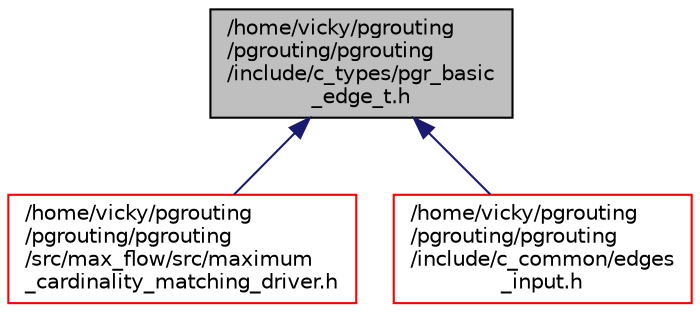 digraph "/home/vicky/pgrouting/pgrouting/pgrouting/include/c_types/pgr_basic_edge_t.h"
{
  edge [fontname="Helvetica",fontsize="10",labelfontname="Helvetica",labelfontsize="10"];
  node [fontname="Helvetica",fontsize="10",shape=record];
  Node4 [label="/home/vicky/pgrouting\l/pgrouting/pgrouting\l/include/c_types/pgr_basic\l_edge_t.h",height=0.2,width=0.4,color="black", fillcolor="grey75", style="filled", fontcolor="black"];
  Node4 -> Node5 [dir="back",color="midnightblue",fontsize="10",style="solid",fontname="Helvetica"];
  Node5 [label="/home/vicky/pgrouting\l/pgrouting/pgrouting\l/src/max_flow/src/maximum\l_cardinality_matching_driver.h",height=0.2,width=0.4,color="red", fillcolor="white", style="filled",URL="$maximum__cardinality__matching__driver_8h.html"];
  Node4 -> Node8 [dir="back",color="midnightblue",fontsize="10",style="solid",fontname="Helvetica"];
  Node8 [label="/home/vicky/pgrouting\l/pgrouting/pgrouting\l/include/c_common/edges\l_input.h",height=0.2,width=0.4,color="red", fillcolor="white", style="filled",URL="$edges__input_8h.html"];
}
